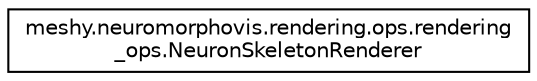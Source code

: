 digraph "Graphical Class Hierarchy"
{
  edge [fontname="Helvetica",fontsize="10",labelfontname="Helvetica",labelfontsize="10"];
  node [fontname="Helvetica",fontsize="10",shape=record];
  rankdir="LR";
  Node1 [label="meshy.neuromorphovis.rendering.ops.rendering\l_ops.NeuronSkeletonRenderer",height=0.2,width=0.4,color="black", fillcolor="white", style="filled",URL="$classmeshy_1_1neuromorphovis_1_1rendering_1_1ops_1_1rendering__ops_1_1NeuronSkeletonRenderer.html"];
}
